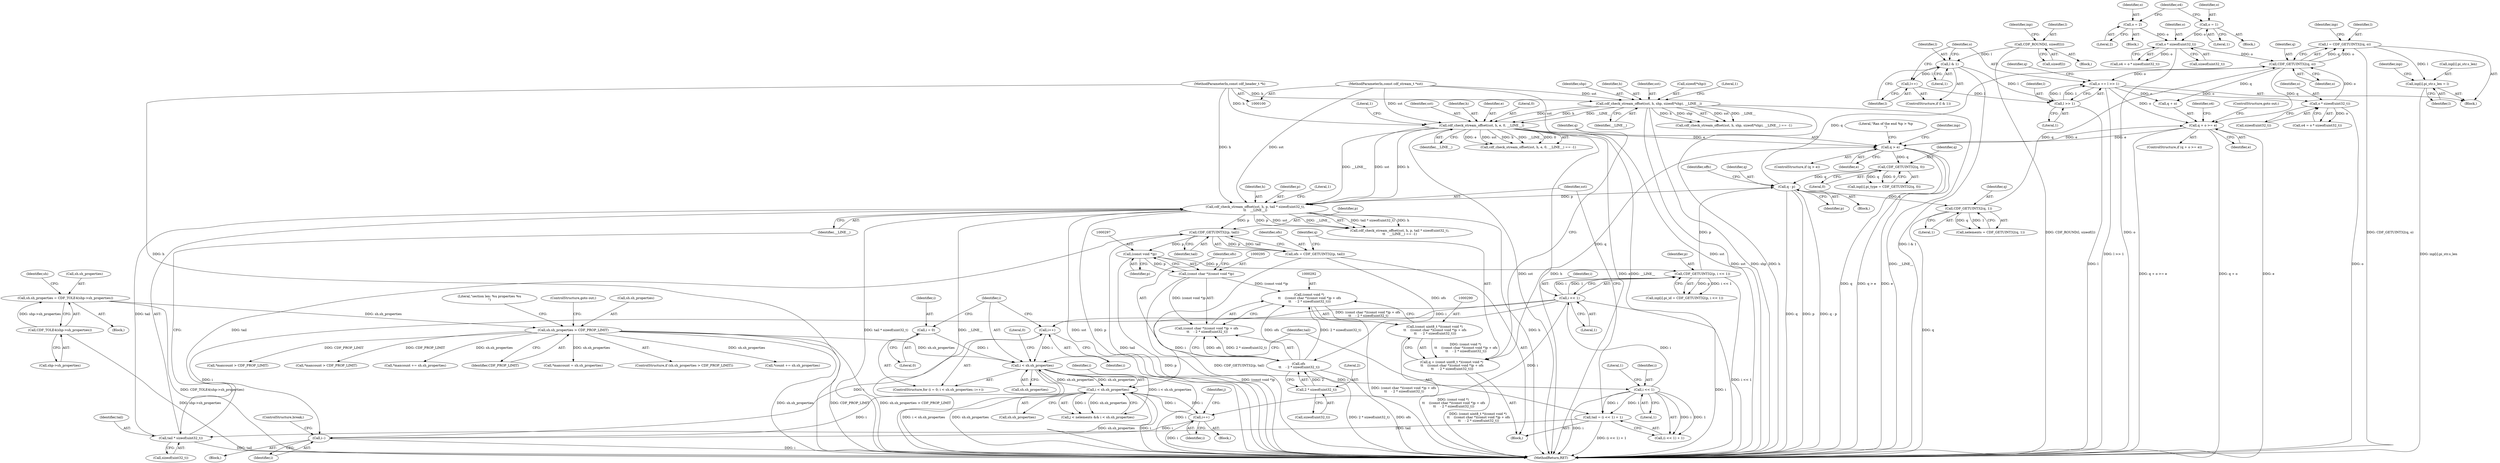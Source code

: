 digraph "0_file_93e063ee374b6a75729df9e7201fb511e47e259d@array" {
"1000736" [label="(Call,inp[i].pi_str.s_len = l)"];
"1000731" [label="(Call,l = CDF_GETUINT32(q, o))"];
"1000733" [label="(Call,CDF_GETUINT32(q, o))"];
"1000355" [label="(Call,q - p)"];
"1000334" [label="(Call,CDF_GETUINT32(q, 0))"];
"1000306" [label="(Call,q > e)"];
"1000287" [label="(Call,q = (const uint8_t *)(const void *)\n \t\t    ((const char *)(const void *)p + ofs\n \t\t    - 2 * sizeof(uint32_t)))"];
"1000289" [label="(Call,(const uint8_t *)(const void *)\n \t\t    ((const char *)(const void *)p + ofs\n \t\t    - 2 * sizeof(uint32_t)))"];
"1000291" [label="(Call,(const void *)\n \t\t    ((const char *)(const void *)p + ofs\n \t\t    - 2 * sizeof(uint32_t)))"];
"1000294" [label="(Call,(const char *)(const void *)p)"];
"1000296" [label="(Call,(const void *)p)"];
"1000284" [label="(Call,CDF_GETUINT32(p, tail))"];
"1000269" [label="(Call,cdf_check_stream_offset(sst, h, p, tail * sizeof(uint32_t),\n\t\t    __LINE__))"];
"1000238" [label="(Call,cdf_check_stream_offset(sst, h, e, 0, __LINE__))"];
"1000138" [label="(Call,cdf_check_stream_offset(sst, h, shp, sizeof(*shp), __LINE__))"];
"1000101" [label="(MethodParameterIn,const cdf_stream_t *sst)"];
"1000102" [label="(MethodParameterIn,const cdf_header_t *h)"];
"1000273" [label="(Call,tail * sizeof(uint32_t))"];
"1000260" [label="(Call,tail = (i << 1) + 1)"];
"1000263" [label="(Call,i << 1)"];
"1000251" [label="(Call,i < sh.sh_properties)"];
"1000256" [label="(Call,i++)"];
"1000325" [label="(Call,i << 1)"];
"1000805" [label="(Call,i--)"];
"1000719" [label="(Call,i < sh.sh_properties)"];
"1000727" [label="(Call,i++)"];
"1000248" [label="(Call,i = 0)"];
"1000177" [label="(Call,sh.sh_properties > CDF_PROP_LIMIT)"];
"1000168" [label="(Call,sh.sh_properties = CDF_TOLE4(shp->sh_properties))"];
"1000172" [label="(Call,CDF_TOLE4(shp->sh_properties))"];
"1000299" [label="(Call,ofs\n \t\t    - 2 * sizeof(uint32_t))"];
"1000282" [label="(Call,ofs = CDF_GETUINT32(p, tail))"];
"1000301" [label="(Call,2 * sizeof(uint32_t))"];
"1000793" [label="(Call,q + o >= e)"];
"1000787" [label="(Call,o += l >> 1)"];
"1000789" [label="(Call,l >> 1)"];
"1000782" [label="(Call,l & 1)"];
"1000770" [label="(Call,CDF_ROUND(l, sizeof(l)))"];
"1000785" [label="(Call,l++)"];
"1000323" [label="(Call,CDF_GETUINT32(p, i << 1))"];
"1000370" [label="(Call,CDF_GETUINT32(q, 1))"];
"1000801" [label="(Call,o * sizeof(uint32_t))"];
"1000394" [label="(Call,o * sizeof(uint32_t))"];
"1000389" [label="(Call,o = 1)"];
"1000381" [label="(Call,o = 2)"];
"1000177" [label="(Call,sh.sh_properties > CDF_PROP_LIMIT)"];
"1000797" [label="(Identifier,e)"];
"1000241" [label="(Identifier,e)"];
"1000243" [label="(Identifier,__LINE__)"];
"1000269" [label="(Call,cdf_check_stream_offset(sst, h, p, tail * sizeof(uint32_t),\n\t\t    __LINE__))"];
"1000355" [label="(Call,q - p)"];
"1000769" [label="(Block,)"];
"1000383" [label="(Literal,2)"];
"1000284" [label="(Call,CDF_GETUINT32(p, tail))"];
"1000101" [label="(MethodParameterIn,const cdf_stream_t *sst)"];
"1000256" [label="(Call,i++)"];
"1000728" [label="(Identifier,i)"];
"1000266" [label="(Literal,1)"];
"1000734" [label="(Identifier,q)"];
"1000147" [label="(Literal,1)"];
"1000249" [label="(Identifier,i)"];
"1000262" [label="(Call,(i << 1) + 1)"];
"1000283" [label="(Identifier,ofs)"];
"1000178" [label="(Call,sh.sh_properties)"];
"1000794" [label="(Call,q + o)"];
"1000787" [label="(Call,o += l >> 1)"];
"1000289" [label="(Call,(const uint8_t *)(const void *)\n \t\t    ((const char *)(const void *)p + ofs\n \t\t    - 2 * sizeof(uint32_t)))"];
"1000137" [label="(Call,cdf_check_stream_offset(sst, h, shp, sizeof(*shp), __LINE__) == -1)"];
"1000771" [label="(Identifier,l)"];
"1000370" [label="(Call,CDF_GETUINT32(q, 1))"];
"1000305" [label="(ControlStructure,if (q > e))"];
"1000777" [label="(Identifier,inp)"];
"1000317" [label="(Call,inp[i].pi_id = CDF_GETUINT32(p, i << 1))"];
"1000356" [label="(Identifier,q)"];
"1000800" [label="(Identifier,o4)"];
"1000257" [label="(Identifier,i)"];
"1000371" [label="(Identifier,q)"];
"1000271" [label="(Identifier,h)"];
"1000381" [label="(Call,o = 2)"];
"1000328" [label="(Call,inp[i].pi_type = CDF_GETUINT32(q, 0))"];
"1000275" [label="(Call,sizeof(uint32_t))"];
"1000394" [label="(Call,o * sizeof(uint32_t))"];
"1000242" [label="(Literal,0)"];
"1000323" [label="(Call,CDF_GETUINT32(p, i << 1))"];
"1000176" [label="(ControlStructure,if (sh.sh_properties > CDF_PROP_LIMIT))"];
"1000230" [label="(Call,*count += sh.sh_properties)"];
"1000871" [label="(MethodReturn,RET)"];
"1000245" [label="(Literal,1)"];
"1000179" [label="(Identifier,sh)"];
"1000393" [label="(Identifier,o4)"];
"1000303" [label="(Call,sizeof(uint32_t))"];
"1000173" [label="(Call,shp->sh_properties)"];
"1000325" [label="(Call,i << 1)"];
"1000107" [label="(Block,)"];
"1000419" [label="(Block,)"];
"1000790" [label="(Identifier,l)"];
"1000805" [label="(Call,i--)"];
"1000203" [label="(Call,*maxcount += sh.sh_properties)"];
"1000335" [label="(Identifier,q)"];
"1000287" [label="(Call,q = (const uint8_t *)(const void *)\n \t\t    ((const char *)(const void *)p + ofs\n \t\t    - 2 * sizeof(uint32_t)))"];
"1000732" [label="(Identifier,l)"];
"1000264" [label="(Identifier,i)"];
"1000737" [label="(Call,inp[i].pi_str.s_len)"];
"1000334" [label="(Call,CDF_GETUINT32(q, 0))"];
"1000261" [label="(Identifier,tail)"];
"1000358" [label="(Identifier,offs)"];
"1000138" [label="(Call,cdf_check_stream_offset(sst, h, shp, sizeof(*shp), __LINE__))"];
"1000788" [label="(Identifier,o)"];
"1000302" [label="(Literal,2)"];
"1000770" [label="(Call,CDF_ROUND(l, sizeof(l)))"];
"1000308" [label="(Identifier,e)"];
"1000102" [label="(MethodParameterIn,const cdf_header_t *h)"];
"1000784" [label="(Literal,1)"];
"1000285" [label="(Identifier,p)"];
"1000727" [label="(Call,i++)"];
"1000247" [label="(ControlStructure,for (i = 0; i < sh.sh_properties; i++))"];
"1000724" [label="(Block,)"];
"1000291" [label="(Call,(const void *)\n \t\t    ((const char *)(const void *)p + ofs\n \t\t    - 2 * sizeof(uint32_t)))"];
"1000238" [label="(Call,cdf_check_stream_offset(sst, h, e, 0, __LINE__))"];
"1000367" [label="(Block,)"];
"1000277" [label="(Identifier,__LINE__)"];
"1000141" [label="(Identifier,shp)"];
"1000250" [label="(Literal,0)"];
"1000793" [label="(Call,q + o >= e)"];
"1000172" [label="(Call,CDF_TOLE4(shp->sh_properties))"];
"1000268" [label="(Call,cdf_check_stream_offset(sst, h, p, tail * sizeof(uint32_t),\n\t\t    __LINE__) == -1)"];
"1000786" [label="(Identifier,l)"];
"1000140" [label="(Identifier,h)"];
"1000301" [label="(Call,2 * sizeof(uint32_t))"];
"1000392" [label="(Call,o4 = o * sizeof(uint32_t))"];
"1000260" [label="(Call,tail = (i << 1) + 1)"];
"1000273" [label="(Call,tail * sizeof(uint32_t))"];
"1000863" [label="(Literal,0)"];
"1000389" [label="(Call,o = 1)"];
"1000288" [label="(Identifier,q)"];
"1000139" [label="(Identifier,sst)"];
"1000749" [label="(Identifier,inp)"];
"1000782" [label="(Call,l & 1)"];
"1000395" [label="(Identifier,o)"];
"1000251" [label="(Call,i < sh.sh_properties)"];
"1000736" [label="(Call,inp[i].pi_str.s_len = l)"];
"1000307" [label="(Identifier,q)"];
"1000324" [label="(Identifier,p)"];
"1000270" [label="(Identifier,sst)"];
"1000781" [label="(ControlStructure,if (l & 1))"];
"1000680" [label="(Call,*maxcount > CDF_PROP_LIMIT)"];
"1000385" [label="(Block,)"];
"1000198" [label="(Call,*maxcount > CDF_PROP_LIMIT)"];
"1000731" [label="(Call,l = CDF_GETUINT32(q, o))"];
"1000306" [label="(Call,q > e)"];
"1000721" [label="(Call,sh.sh_properties)"];
"1000803" [label="(Call,sizeof(uint32_t))"];
"1000785" [label="(Call,l++)"];
"1000802" [label="(Identifier,o)"];
"1000326" [label="(Identifier,i)"];
"1000719" [label="(Call,i < sh.sh_properties)"];
"1000368" [label="(Call,nelements = CDF_GETUINT32(q, 1))"];
"1000801" [label="(Call,o * sizeof(uint32_t))"];
"1000717" [label="(Identifier,j)"];
"1000391" [label="(Literal,1)"];
"1000789" [label="(Call,l >> 1)"];
"1000185" [label="(Literal,\"section len: %u properties %u\n\")"];
"1000265" [label="(Literal,1)"];
"1000733" [label="(Call,CDF_GETUINT32(q, o))"];
"1000239" [label="(Identifier,sst)"];
"1000807" [label="(ControlStructure,break;)"];
"1000382" [label="(Identifier,o)"];
"1000168" [label="(Call,sh.sh_properties = CDF_TOLE4(shp->sh_properties))"];
"1000390" [label="(Identifier,o)"];
"1000182" [label="(ControlStructure,goto out;)"];
"1000272" [label="(Identifier,p)"];
"1000298" [label="(Identifier,p)"];
"1000258" [label="(Block,)"];
"1000729" [label="(Block,)"];
"1000300" [label="(Identifier,ofs)"];
"1000772" [label="(Call,sizeof(l))"];
"1000357" [label="(Identifier,p)"];
"1000715" [label="(Call,j < nelements && i < sh.sh_properties)"];
"1000299" [label="(Call,ofs\n \t\t    - 2 * sizeof(uint32_t))"];
"1000237" [label="(Call,cdf_check_stream_offset(sst, h, e, 0, __LINE__) == -1)"];
"1000169" [label="(Call,sh.sh_properties)"];
"1000296" [label="(Call,(const void *)p)"];
"1000798" [label="(ControlStructure,goto out;)"];
"1000263" [label="(Call,i << 1)"];
"1000274" [label="(Identifier,tail)"];
"1000293" [label="(Call,(const char *)(const void *)p + ofs\n \t\t    - 2 * sizeof(uint32_t))"];
"1000327" [label="(Literal,1)"];
"1000735" [label="(Identifier,o)"];
"1000248" [label="(Call,i = 0)"];
"1000336" [label="(Literal,0)"];
"1000286" [label="(Identifier,tail)"];
"1000795" [label="(Identifier,q)"];
"1000252" [label="(Identifier,i)"];
"1000279" [label="(Literal,1)"];
"1000354" [label="(Block,)"];
"1000294" [label="(Call,(const char *)(const void *)p)"];
"1000181" [label="(Identifier,CDF_PROP_LIMIT)"];
"1000792" [label="(ControlStructure,if (q + o >= e))"];
"1000253" [label="(Call,sh.sh_properties)"];
"1000372" [label="(Literal,1)"];
"1000799" [label="(Call,o4 = o * sizeof(uint32_t))"];
"1000240" [label="(Identifier,h)"];
"1000396" [label="(Call,sizeof(uint32_t))"];
"1000312" [label="(Literal,\"Ran of the end %p > %p\n\")"];
"1000744" [label="(Identifier,l)"];
"1000142" [label="(Call,sizeof(*shp))"];
"1000282" [label="(Call,ofs = CDF_GETUINT32(p, tail))"];
"1000791" [label="(Literal,1)"];
"1000783" [label="(Identifier,l)"];
"1000806" [label="(Identifier,i)"];
"1000320" [label="(Identifier,inp)"];
"1000740" [label="(Identifier,inp)"];
"1000720" [label="(Identifier,i)"];
"1000211" [label="(Call,*maxcount = sh.sh_properties)"];
"1000145" [label="(Identifier,__LINE__)"];
"1000736" -> "1000729"  [label="AST: "];
"1000736" -> "1000744"  [label="CFG: "];
"1000737" -> "1000736"  [label="AST: "];
"1000744" -> "1000736"  [label="AST: "];
"1000749" -> "1000736"  [label="CFG: "];
"1000736" -> "1000871"  [label="DDG: inp[i].pi_str.s_len"];
"1000731" -> "1000736"  [label="DDG: l"];
"1000731" -> "1000729"  [label="AST: "];
"1000731" -> "1000733"  [label="CFG: "];
"1000732" -> "1000731"  [label="AST: "];
"1000733" -> "1000731"  [label="AST: "];
"1000740" -> "1000731"  [label="CFG: "];
"1000731" -> "1000871"  [label="DDG: CDF_GETUINT32(q, o)"];
"1000733" -> "1000731"  [label="DDG: q"];
"1000733" -> "1000731"  [label="DDG: o"];
"1000733" -> "1000735"  [label="CFG: "];
"1000734" -> "1000733"  [label="AST: "];
"1000735" -> "1000733"  [label="AST: "];
"1000355" -> "1000733"  [label="DDG: q"];
"1000370" -> "1000733"  [label="DDG: q"];
"1000801" -> "1000733"  [label="DDG: o"];
"1000394" -> "1000733"  [label="DDG: o"];
"1000733" -> "1000787"  [label="DDG: o"];
"1000733" -> "1000793"  [label="DDG: q"];
"1000733" -> "1000794"  [label="DDG: q"];
"1000355" -> "1000354"  [label="AST: "];
"1000355" -> "1000357"  [label="CFG: "];
"1000356" -> "1000355"  [label="AST: "];
"1000357" -> "1000355"  [label="AST: "];
"1000358" -> "1000355"  [label="CFG: "];
"1000355" -> "1000871"  [label="DDG: q"];
"1000355" -> "1000871"  [label="DDG: p"];
"1000355" -> "1000871"  [label="DDG: q - p"];
"1000355" -> "1000269"  [label="DDG: p"];
"1000334" -> "1000355"  [label="DDG: q"];
"1000323" -> "1000355"  [label="DDG: p"];
"1000355" -> "1000370"  [label="DDG: q"];
"1000334" -> "1000328"  [label="AST: "];
"1000334" -> "1000336"  [label="CFG: "];
"1000335" -> "1000334"  [label="AST: "];
"1000336" -> "1000334"  [label="AST: "];
"1000328" -> "1000334"  [label="CFG: "];
"1000334" -> "1000328"  [label="DDG: q"];
"1000334" -> "1000328"  [label="DDG: 0"];
"1000306" -> "1000334"  [label="DDG: q"];
"1000306" -> "1000305"  [label="AST: "];
"1000306" -> "1000308"  [label="CFG: "];
"1000307" -> "1000306"  [label="AST: "];
"1000308" -> "1000306"  [label="AST: "];
"1000312" -> "1000306"  [label="CFG: "];
"1000320" -> "1000306"  [label="CFG: "];
"1000306" -> "1000871"  [label="DDG: q"];
"1000306" -> "1000871"  [label="DDG: q > e"];
"1000306" -> "1000871"  [label="DDG: e"];
"1000287" -> "1000306"  [label="DDG: q"];
"1000793" -> "1000306"  [label="DDG: e"];
"1000238" -> "1000306"  [label="DDG: e"];
"1000306" -> "1000793"  [label="DDG: e"];
"1000287" -> "1000258"  [label="AST: "];
"1000287" -> "1000289"  [label="CFG: "];
"1000288" -> "1000287"  [label="AST: "];
"1000289" -> "1000287"  [label="AST: "];
"1000307" -> "1000287"  [label="CFG: "];
"1000287" -> "1000871"  [label="DDG: (const uint8_t *)(const void *)\n \t\t    ((const char *)(const void *)p + ofs\n \t\t    - 2 * sizeof(uint32_t))"];
"1000289" -> "1000287"  [label="DDG: (const void *)\n \t\t    ((const char *)(const void *)p + ofs\n \t\t    - 2 * sizeof(uint32_t))"];
"1000289" -> "1000291"  [label="CFG: "];
"1000290" -> "1000289"  [label="AST: "];
"1000291" -> "1000289"  [label="AST: "];
"1000289" -> "1000871"  [label="DDG: (const void *)\n \t\t    ((const char *)(const void *)p + ofs\n \t\t    - 2 * sizeof(uint32_t))"];
"1000291" -> "1000289"  [label="DDG: (const char *)(const void *)p + ofs\n \t\t    - 2 * sizeof(uint32_t)"];
"1000291" -> "1000293"  [label="CFG: "];
"1000292" -> "1000291"  [label="AST: "];
"1000293" -> "1000291"  [label="AST: "];
"1000291" -> "1000871"  [label="DDG: (const char *)(const void *)p + ofs\n \t\t    - 2 * sizeof(uint32_t)"];
"1000294" -> "1000291"  [label="DDG: (const void *)p"];
"1000299" -> "1000291"  [label="DDG: ofs"];
"1000299" -> "1000291"  [label="DDG: 2 * sizeof(uint32_t)"];
"1000294" -> "1000293"  [label="AST: "];
"1000294" -> "1000296"  [label="CFG: "];
"1000295" -> "1000294"  [label="AST: "];
"1000296" -> "1000294"  [label="AST: "];
"1000300" -> "1000294"  [label="CFG: "];
"1000294" -> "1000871"  [label="DDG: (const void *)p"];
"1000294" -> "1000293"  [label="DDG: (const void *)p"];
"1000296" -> "1000294"  [label="DDG: p"];
"1000296" -> "1000298"  [label="CFG: "];
"1000297" -> "1000296"  [label="AST: "];
"1000298" -> "1000296"  [label="AST: "];
"1000296" -> "1000871"  [label="DDG: p"];
"1000284" -> "1000296"  [label="DDG: p"];
"1000296" -> "1000323"  [label="DDG: p"];
"1000284" -> "1000282"  [label="AST: "];
"1000284" -> "1000286"  [label="CFG: "];
"1000285" -> "1000284"  [label="AST: "];
"1000286" -> "1000284"  [label="AST: "];
"1000282" -> "1000284"  [label="CFG: "];
"1000284" -> "1000871"  [label="DDG: tail"];
"1000284" -> "1000282"  [label="DDG: p"];
"1000284" -> "1000282"  [label="DDG: tail"];
"1000269" -> "1000284"  [label="DDG: p"];
"1000273" -> "1000284"  [label="DDG: tail"];
"1000269" -> "1000268"  [label="AST: "];
"1000269" -> "1000277"  [label="CFG: "];
"1000270" -> "1000269"  [label="AST: "];
"1000271" -> "1000269"  [label="AST: "];
"1000272" -> "1000269"  [label="AST: "];
"1000273" -> "1000269"  [label="AST: "];
"1000277" -> "1000269"  [label="AST: "];
"1000279" -> "1000269"  [label="CFG: "];
"1000269" -> "1000871"  [label="DDG: tail * sizeof(uint32_t)"];
"1000269" -> "1000871"  [label="DDG: __LINE__"];
"1000269" -> "1000871"  [label="DDG: sst"];
"1000269" -> "1000871"  [label="DDG: p"];
"1000269" -> "1000871"  [label="DDG: h"];
"1000269" -> "1000268"  [label="DDG: tail * sizeof(uint32_t)"];
"1000269" -> "1000268"  [label="DDG: h"];
"1000269" -> "1000268"  [label="DDG: p"];
"1000269" -> "1000268"  [label="DDG: sst"];
"1000269" -> "1000268"  [label="DDG: __LINE__"];
"1000238" -> "1000269"  [label="DDG: sst"];
"1000238" -> "1000269"  [label="DDG: h"];
"1000238" -> "1000269"  [label="DDG: __LINE__"];
"1000101" -> "1000269"  [label="DDG: sst"];
"1000102" -> "1000269"  [label="DDG: h"];
"1000273" -> "1000269"  [label="DDG: tail"];
"1000238" -> "1000237"  [label="AST: "];
"1000238" -> "1000243"  [label="CFG: "];
"1000239" -> "1000238"  [label="AST: "];
"1000240" -> "1000238"  [label="AST: "];
"1000241" -> "1000238"  [label="AST: "];
"1000242" -> "1000238"  [label="AST: "];
"1000243" -> "1000238"  [label="AST: "];
"1000245" -> "1000238"  [label="CFG: "];
"1000238" -> "1000871"  [label="DDG: sst"];
"1000238" -> "1000871"  [label="DDG: h"];
"1000238" -> "1000871"  [label="DDG: e"];
"1000238" -> "1000871"  [label="DDG: __LINE__"];
"1000238" -> "1000237"  [label="DDG: e"];
"1000238" -> "1000237"  [label="DDG: sst"];
"1000238" -> "1000237"  [label="DDG: h"];
"1000238" -> "1000237"  [label="DDG: __LINE__"];
"1000238" -> "1000237"  [label="DDG: 0"];
"1000138" -> "1000238"  [label="DDG: sst"];
"1000138" -> "1000238"  [label="DDG: h"];
"1000138" -> "1000238"  [label="DDG: __LINE__"];
"1000101" -> "1000238"  [label="DDG: sst"];
"1000102" -> "1000238"  [label="DDG: h"];
"1000138" -> "1000137"  [label="AST: "];
"1000138" -> "1000145"  [label="CFG: "];
"1000139" -> "1000138"  [label="AST: "];
"1000140" -> "1000138"  [label="AST: "];
"1000141" -> "1000138"  [label="AST: "];
"1000142" -> "1000138"  [label="AST: "];
"1000145" -> "1000138"  [label="AST: "];
"1000147" -> "1000138"  [label="CFG: "];
"1000138" -> "1000871"  [label="DDG: sst"];
"1000138" -> "1000871"  [label="DDG: shp"];
"1000138" -> "1000871"  [label="DDG: h"];
"1000138" -> "1000871"  [label="DDG: __LINE__"];
"1000138" -> "1000137"  [label="DDG: sst"];
"1000138" -> "1000137"  [label="DDG: __LINE__"];
"1000138" -> "1000137"  [label="DDG: h"];
"1000138" -> "1000137"  [label="DDG: shp"];
"1000101" -> "1000138"  [label="DDG: sst"];
"1000102" -> "1000138"  [label="DDG: h"];
"1000101" -> "1000100"  [label="AST: "];
"1000101" -> "1000871"  [label="DDG: sst"];
"1000102" -> "1000100"  [label="AST: "];
"1000102" -> "1000871"  [label="DDG: h"];
"1000273" -> "1000275"  [label="CFG: "];
"1000274" -> "1000273"  [label="AST: "];
"1000275" -> "1000273"  [label="AST: "];
"1000277" -> "1000273"  [label="CFG: "];
"1000273" -> "1000871"  [label="DDG: tail"];
"1000260" -> "1000273"  [label="DDG: tail"];
"1000260" -> "1000258"  [label="AST: "];
"1000260" -> "1000262"  [label="CFG: "];
"1000261" -> "1000260"  [label="AST: "];
"1000262" -> "1000260"  [label="AST: "];
"1000270" -> "1000260"  [label="CFG: "];
"1000260" -> "1000871"  [label="DDG: (i << 1) + 1"];
"1000263" -> "1000260"  [label="DDG: i"];
"1000263" -> "1000260"  [label="DDG: 1"];
"1000263" -> "1000262"  [label="AST: "];
"1000263" -> "1000265"  [label="CFG: "];
"1000264" -> "1000263"  [label="AST: "];
"1000265" -> "1000263"  [label="AST: "];
"1000266" -> "1000263"  [label="CFG: "];
"1000263" -> "1000871"  [label="DDG: i"];
"1000263" -> "1000262"  [label="DDG: i"];
"1000263" -> "1000262"  [label="DDG: 1"];
"1000251" -> "1000263"  [label="DDG: i"];
"1000263" -> "1000325"  [label="DDG: i"];
"1000251" -> "1000247"  [label="AST: "];
"1000251" -> "1000253"  [label="CFG: "];
"1000252" -> "1000251"  [label="AST: "];
"1000253" -> "1000251"  [label="AST: "];
"1000261" -> "1000251"  [label="CFG: "];
"1000863" -> "1000251"  [label="CFG: "];
"1000251" -> "1000871"  [label="DDG: i < sh.sh_properties"];
"1000251" -> "1000871"  [label="DDG: sh.sh_properties"];
"1000251" -> "1000871"  [label="DDG: i"];
"1000256" -> "1000251"  [label="DDG: i"];
"1000248" -> "1000251"  [label="DDG: i"];
"1000719" -> "1000251"  [label="DDG: sh.sh_properties"];
"1000177" -> "1000251"  [label="DDG: sh.sh_properties"];
"1000251" -> "1000715"  [label="DDG: i < sh.sh_properties"];
"1000251" -> "1000719"  [label="DDG: sh.sh_properties"];
"1000256" -> "1000247"  [label="AST: "];
"1000256" -> "1000257"  [label="CFG: "];
"1000257" -> "1000256"  [label="AST: "];
"1000252" -> "1000256"  [label="CFG: "];
"1000325" -> "1000256"  [label="DDG: i"];
"1000805" -> "1000256"  [label="DDG: i"];
"1000325" -> "1000323"  [label="AST: "];
"1000325" -> "1000327"  [label="CFG: "];
"1000326" -> "1000325"  [label="AST: "];
"1000327" -> "1000325"  [label="AST: "];
"1000323" -> "1000325"  [label="CFG: "];
"1000325" -> "1000871"  [label="DDG: i"];
"1000325" -> "1000323"  [label="DDG: i"];
"1000325" -> "1000323"  [label="DDG: 1"];
"1000325" -> "1000719"  [label="DDG: i"];
"1000325" -> "1000727"  [label="DDG: i"];
"1000325" -> "1000805"  [label="DDG: i"];
"1000805" -> "1000419"  [label="AST: "];
"1000805" -> "1000806"  [label="CFG: "];
"1000806" -> "1000805"  [label="AST: "];
"1000807" -> "1000805"  [label="CFG: "];
"1000805" -> "1000871"  [label="DDG: i"];
"1000719" -> "1000805"  [label="DDG: i"];
"1000727" -> "1000805"  [label="DDG: i"];
"1000719" -> "1000715"  [label="AST: "];
"1000719" -> "1000721"  [label="CFG: "];
"1000720" -> "1000719"  [label="AST: "];
"1000721" -> "1000719"  [label="AST: "];
"1000715" -> "1000719"  [label="CFG: "];
"1000719" -> "1000871"  [label="DDG: sh.sh_properties"];
"1000719" -> "1000871"  [label="DDG: i"];
"1000719" -> "1000715"  [label="DDG: i"];
"1000719" -> "1000715"  [label="DDG: sh.sh_properties"];
"1000727" -> "1000719"  [label="DDG: i"];
"1000719" -> "1000727"  [label="DDG: i"];
"1000727" -> "1000724"  [label="AST: "];
"1000727" -> "1000728"  [label="CFG: "];
"1000728" -> "1000727"  [label="AST: "];
"1000717" -> "1000727"  [label="CFG: "];
"1000727" -> "1000871"  [label="DDG: i"];
"1000248" -> "1000247"  [label="AST: "];
"1000248" -> "1000250"  [label="CFG: "];
"1000249" -> "1000248"  [label="AST: "];
"1000250" -> "1000248"  [label="AST: "];
"1000252" -> "1000248"  [label="CFG: "];
"1000177" -> "1000176"  [label="AST: "];
"1000177" -> "1000181"  [label="CFG: "];
"1000178" -> "1000177"  [label="AST: "];
"1000181" -> "1000177"  [label="AST: "];
"1000182" -> "1000177"  [label="CFG: "];
"1000185" -> "1000177"  [label="CFG: "];
"1000177" -> "1000871"  [label="DDG: sh.sh_properties"];
"1000177" -> "1000871"  [label="DDG: CDF_PROP_LIMIT"];
"1000177" -> "1000871"  [label="DDG: sh.sh_properties > CDF_PROP_LIMIT"];
"1000168" -> "1000177"  [label="DDG: sh.sh_properties"];
"1000177" -> "1000198"  [label="DDG: CDF_PROP_LIMIT"];
"1000177" -> "1000203"  [label="DDG: sh.sh_properties"];
"1000177" -> "1000211"  [label="DDG: sh.sh_properties"];
"1000177" -> "1000230"  [label="DDG: sh.sh_properties"];
"1000177" -> "1000680"  [label="DDG: CDF_PROP_LIMIT"];
"1000168" -> "1000107"  [label="AST: "];
"1000168" -> "1000172"  [label="CFG: "];
"1000169" -> "1000168"  [label="AST: "];
"1000172" -> "1000168"  [label="AST: "];
"1000179" -> "1000168"  [label="CFG: "];
"1000168" -> "1000871"  [label="DDG: CDF_TOLE4(shp->sh_properties)"];
"1000172" -> "1000168"  [label="DDG: shp->sh_properties"];
"1000172" -> "1000173"  [label="CFG: "];
"1000173" -> "1000172"  [label="AST: "];
"1000172" -> "1000871"  [label="DDG: shp->sh_properties"];
"1000299" -> "1000293"  [label="AST: "];
"1000299" -> "1000301"  [label="CFG: "];
"1000300" -> "1000299"  [label="AST: "];
"1000301" -> "1000299"  [label="AST: "];
"1000293" -> "1000299"  [label="CFG: "];
"1000299" -> "1000871"  [label="DDG: 2 * sizeof(uint32_t)"];
"1000299" -> "1000871"  [label="DDG: ofs"];
"1000299" -> "1000293"  [label="DDG: ofs"];
"1000299" -> "1000293"  [label="DDG: 2 * sizeof(uint32_t)"];
"1000282" -> "1000299"  [label="DDG: ofs"];
"1000301" -> "1000299"  [label="DDG: 2"];
"1000282" -> "1000258"  [label="AST: "];
"1000283" -> "1000282"  [label="AST: "];
"1000288" -> "1000282"  [label="CFG: "];
"1000282" -> "1000871"  [label="DDG: CDF_GETUINT32(p, tail)"];
"1000301" -> "1000303"  [label="CFG: "];
"1000302" -> "1000301"  [label="AST: "];
"1000303" -> "1000301"  [label="AST: "];
"1000793" -> "1000792"  [label="AST: "];
"1000793" -> "1000797"  [label="CFG: "];
"1000794" -> "1000793"  [label="AST: "];
"1000797" -> "1000793"  [label="AST: "];
"1000798" -> "1000793"  [label="CFG: "];
"1000800" -> "1000793"  [label="CFG: "];
"1000793" -> "1000871"  [label="DDG: q + o >= e"];
"1000793" -> "1000871"  [label="DDG: q + o"];
"1000793" -> "1000871"  [label="DDG: e"];
"1000787" -> "1000793"  [label="DDG: o"];
"1000787" -> "1000729"  [label="AST: "];
"1000787" -> "1000789"  [label="CFG: "];
"1000788" -> "1000787"  [label="AST: "];
"1000789" -> "1000787"  [label="AST: "];
"1000795" -> "1000787"  [label="CFG: "];
"1000787" -> "1000871"  [label="DDG: l >> 1"];
"1000789" -> "1000787"  [label="DDG: l"];
"1000789" -> "1000787"  [label="DDG: 1"];
"1000787" -> "1000794"  [label="DDG: o"];
"1000787" -> "1000801"  [label="DDG: o"];
"1000789" -> "1000791"  [label="CFG: "];
"1000790" -> "1000789"  [label="AST: "];
"1000791" -> "1000789"  [label="AST: "];
"1000789" -> "1000871"  [label="DDG: l"];
"1000782" -> "1000789"  [label="DDG: l"];
"1000785" -> "1000789"  [label="DDG: l"];
"1000782" -> "1000781"  [label="AST: "];
"1000782" -> "1000784"  [label="CFG: "];
"1000783" -> "1000782"  [label="AST: "];
"1000784" -> "1000782"  [label="AST: "];
"1000786" -> "1000782"  [label="CFG: "];
"1000788" -> "1000782"  [label="CFG: "];
"1000782" -> "1000871"  [label="DDG: l & 1"];
"1000770" -> "1000782"  [label="DDG: l"];
"1000782" -> "1000785"  [label="DDG: l"];
"1000770" -> "1000769"  [label="AST: "];
"1000770" -> "1000772"  [label="CFG: "];
"1000771" -> "1000770"  [label="AST: "];
"1000772" -> "1000770"  [label="AST: "];
"1000777" -> "1000770"  [label="CFG: "];
"1000770" -> "1000871"  [label="DDG: CDF_ROUND(l, sizeof(l))"];
"1000785" -> "1000781"  [label="AST: "];
"1000785" -> "1000786"  [label="CFG: "];
"1000786" -> "1000785"  [label="AST: "];
"1000788" -> "1000785"  [label="CFG: "];
"1000323" -> "1000317"  [label="AST: "];
"1000324" -> "1000323"  [label="AST: "];
"1000317" -> "1000323"  [label="CFG: "];
"1000323" -> "1000871"  [label="DDG: i << 1"];
"1000323" -> "1000317"  [label="DDG: p"];
"1000323" -> "1000317"  [label="DDG: i << 1"];
"1000370" -> "1000368"  [label="AST: "];
"1000370" -> "1000372"  [label="CFG: "];
"1000371" -> "1000370"  [label="AST: "];
"1000372" -> "1000370"  [label="AST: "];
"1000368" -> "1000370"  [label="CFG: "];
"1000370" -> "1000871"  [label="DDG: q"];
"1000370" -> "1000368"  [label="DDG: q"];
"1000370" -> "1000368"  [label="DDG: 1"];
"1000801" -> "1000799"  [label="AST: "];
"1000801" -> "1000803"  [label="CFG: "];
"1000802" -> "1000801"  [label="AST: "];
"1000803" -> "1000801"  [label="AST: "];
"1000799" -> "1000801"  [label="CFG: "];
"1000801" -> "1000871"  [label="DDG: o"];
"1000801" -> "1000799"  [label="DDG: o"];
"1000394" -> "1000392"  [label="AST: "];
"1000394" -> "1000396"  [label="CFG: "];
"1000395" -> "1000394"  [label="AST: "];
"1000396" -> "1000394"  [label="AST: "];
"1000392" -> "1000394"  [label="CFG: "];
"1000394" -> "1000871"  [label="DDG: o"];
"1000394" -> "1000392"  [label="DDG: o"];
"1000389" -> "1000394"  [label="DDG: o"];
"1000381" -> "1000394"  [label="DDG: o"];
"1000389" -> "1000385"  [label="AST: "];
"1000389" -> "1000391"  [label="CFG: "];
"1000390" -> "1000389"  [label="AST: "];
"1000391" -> "1000389"  [label="AST: "];
"1000393" -> "1000389"  [label="CFG: "];
"1000381" -> "1000367"  [label="AST: "];
"1000381" -> "1000383"  [label="CFG: "];
"1000382" -> "1000381"  [label="AST: "];
"1000383" -> "1000381"  [label="AST: "];
"1000393" -> "1000381"  [label="CFG: "];
}

